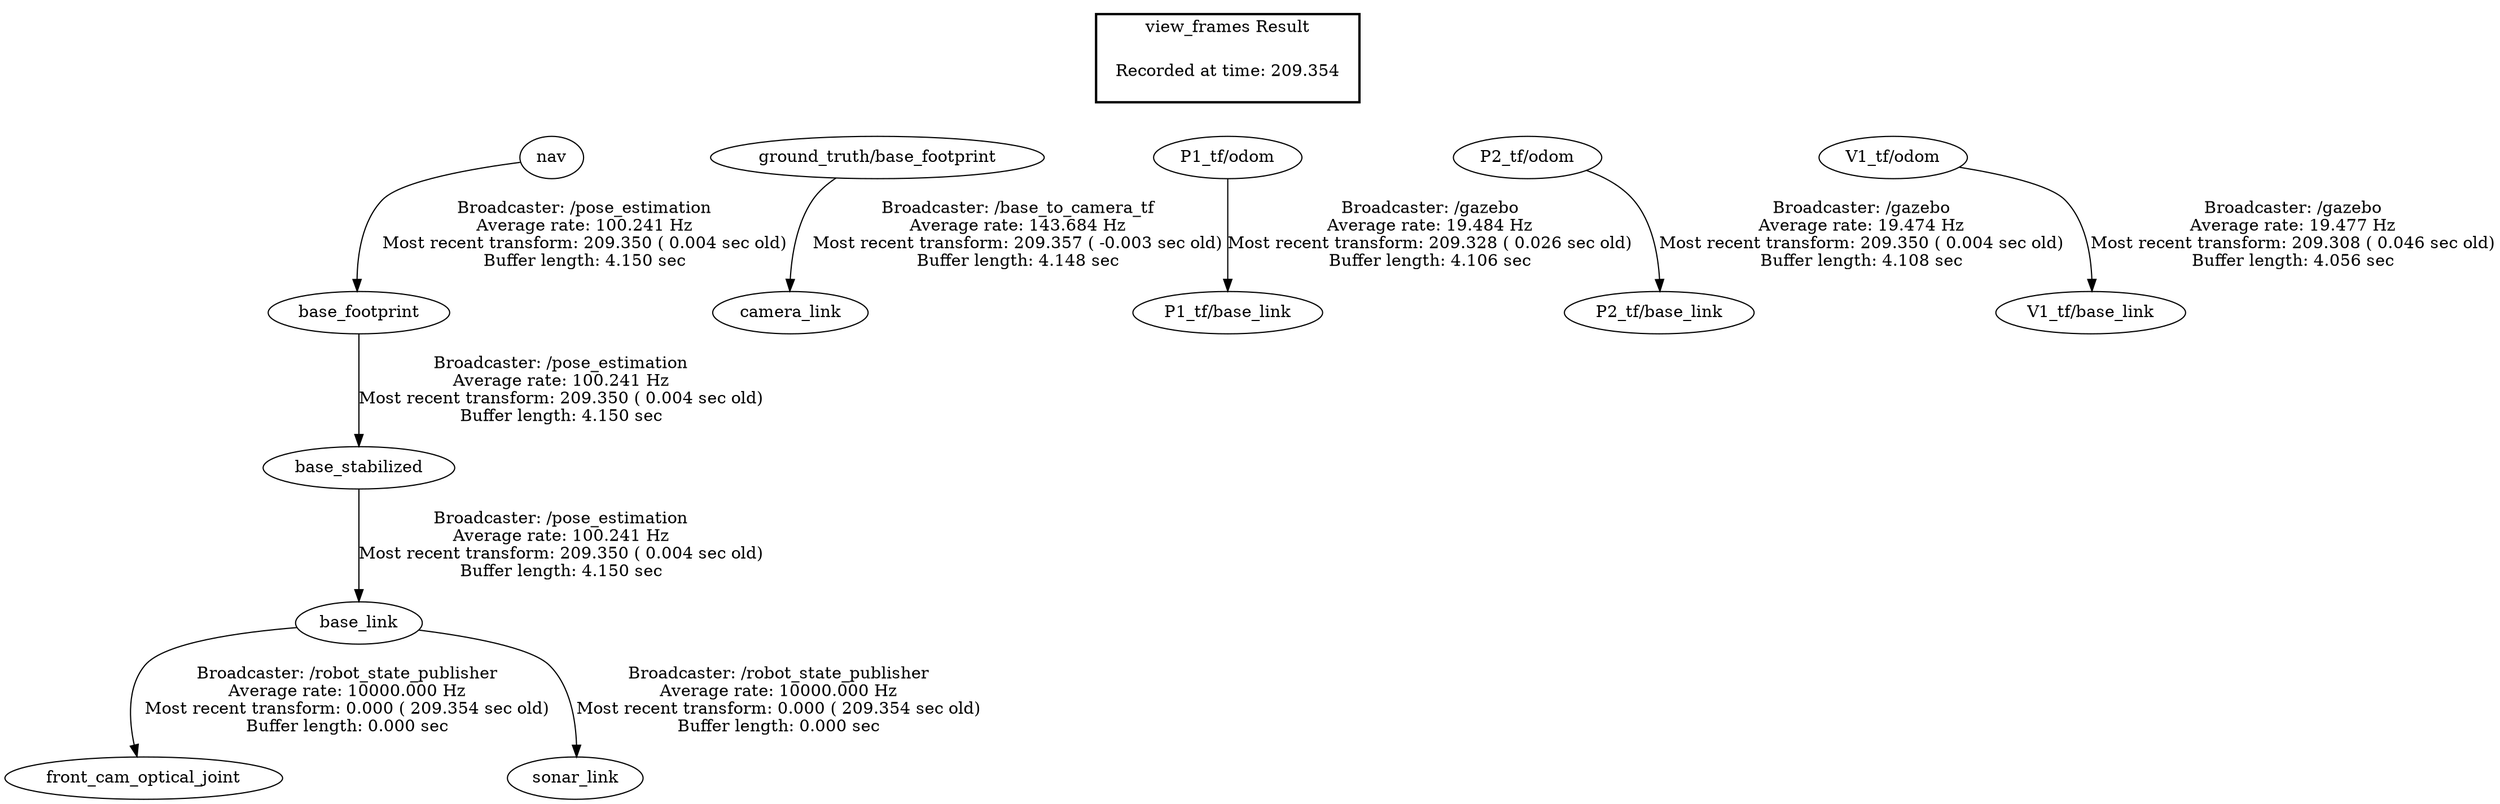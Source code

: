 digraph G {
"base_link" -> "front_cam_optical_joint"[label="Broadcaster: /robot_state_publisher\nAverage rate: 10000.000 Hz\nMost recent transform: 0.000 ( 209.354 sec old)\nBuffer length: 0.000 sec\n"];
"base_stabilized" -> "base_link"[label="Broadcaster: /pose_estimation\nAverage rate: 100.241 Hz\nMost recent transform: 209.350 ( 0.004 sec old)\nBuffer length: 4.150 sec\n"];
"base_link" -> "sonar_link"[label="Broadcaster: /robot_state_publisher\nAverage rate: 10000.000 Hz\nMost recent transform: 0.000 ( 209.354 sec old)\nBuffer length: 0.000 sec\n"];
"nav" -> "base_footprint"[label="Broadcaster: /pose_estimation\nAverage rate: 100.241 Hz\nMost recent transform: 209.350 ( 0.004 sec old)\nBuffer length: 4.150 sec\n"];
"base_footprint" -> "base_stabilized"[label="Broadcaster: /pose_estimation\nAverage rate: 100.241 Hz\nMost recent transform: 209.350 ( 0.004 sec old)\nBuffer length: 4.150 sec\n"];
"ground_truth/base_footprint" -> "camera_link"[label="Broadcaster: /base_to_camera_tf\nAverage rate: 143.684 Hz\nMost recent transform: 209.357 ( -0.003 sec old)\nBuffer length: 4.148 sec\n"];
"P1_tf/odom" -> "P1_tf/base_link"[label="Broadcaster: /gazebo\nAverage rate: 19.484 Hz\nMost recent transform: 209.328 ( 0.026 sec old)\nBuffer length: 4.106 sec\n"];
"P2_tf/odom" -> "P2_tf/base_link"[label="Broadcaster: /gazebo\nAverage rate: 19.474 Hz\nMost recent transform: 209.350 ( 0.004 sec old)\nBuffer length: 4.108 sec\n"];
"V1_tf/odom" -> "V1_tf/base_link"[label="Broadcaster: /gazebo\nAverage rate: 19.477 Hz\nMost recent transform: 209.308 ( 0.046 sec old)\nBuffer length: 4.056 sec\n"];
edge [style=invis];
 subgraph cluster_legend { style=bold; color=black; label ="view_frames Result";
"Recorded at time: 209.354"[ shape=plaintext ] ;
 }->"nav";
edge [style=invis];
 subgraph cluster_legend { style=bold; color=black; label ="view_frames Result";
"Recorded at time: 209.354"[ shape=plaintext ] ;
 }->"ground_truth/base_footprint";
edge [style=invis];
 subgraph cluster_legend { style=bold; color=black; label ="view_frames Result";
"Recorded at time: 209.354"[ shape=plaintext ] ;
 }->"P1_tf/odom";
edge [style=invis];
 subgraph cluster_legend { style=bold; color=black; label ="view_frames Result";
"Recorded at time: 209.354"[ shape=plaintext ] ;
 }->"P2_tf/odom";
edge [style=invis];
 subgraph cluster_legend { style=bold; color=black; label ="view_frames Result";
"Recorded at time: 209.354"[ shape=plaintext ] ;
 }->"V1_tf/odom";
}